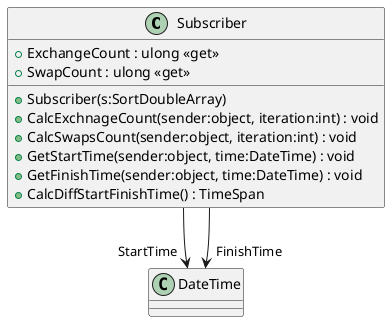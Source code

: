 @startuml
class Subscriber {
    + Subscriber(s:SortDoubleArray)
    + ExchangeCount : ulong <<get>>
    + SwapCount : ulong <<get>>
    + CalcExchnageCount(sender:object, iteration:int) : void
    + CalcSwapsCount(sender:object, iteration:int) : void
    + GetStartTime(sender:object, time:DateTime) : void
    + GetFinishTime(sender:object, time:DateTime) : void
    + CalcDiffStartFinishTime() : TimeSpan
}
Subscriber --> "StartTime" DateTime
Subscriber --> "FinishTime" DateTime
@enduml
